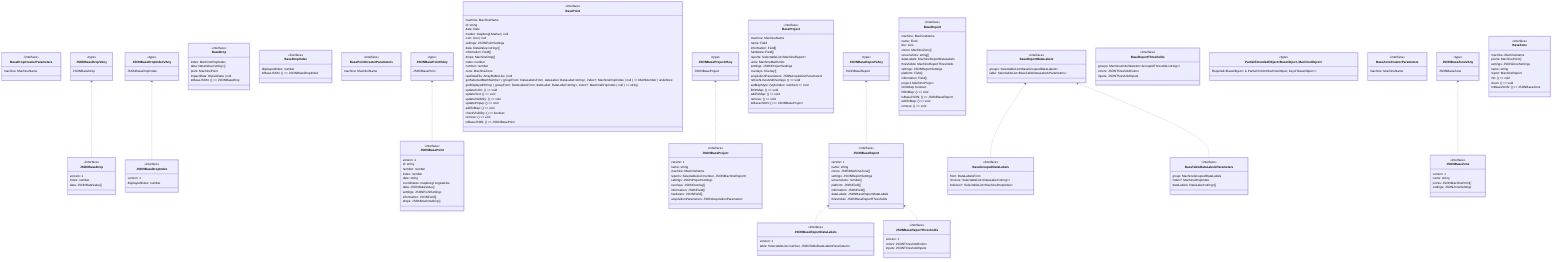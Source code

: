 classDiagram
class BaseDropCreatorParameters {
  <<interface>>
  machine: MachineName
}



class JSONBaseDropVAny {
  <<type>>
  JSONBaseDrop
}
JSONBaseDropVAny <.. JSONBaseDrop


class JSONBaseDrop {
  <<interface>>
  version: 1
  index: number
  data: JSONDataValue[]
}



class JSONBaseDropIndexVAny {
  <<type>>
  JSONBaseDropIndex
}
JSONBaseDropIndexVAny <.. JSONBaseDropIndex


class JSONBaseDropIndex {
  <<interface>>
  version: 1
  displayedIndex: number
}



class BaseDrop {
  <<interface>>
  index: MachineDropIndex
  data: DataValue#60;string#62;[]
  point: MachinePoint
  impactData: ImpactData | null
  toBaseJSON: #40;#41; =#62; JSONBaseDrop
}



class BaseDropIndex {
  <<interface>>
  displayedIndex: number
  toBaseJSON: #40;#41; =#62; JSONBaseDropIndex
}



class BasePointCreatorParameters {
  <<interface>>
  machine: MachineName
}



class JSONBasePointVAny {
  <<type>>
  JSONBasePoint
}
JSONBasePointVAny <.. JSONBasePoint


class JSONBasePoint {
  <<interface>>
  version: 1
  id: string
  number: number
  index: number
  date: string
  coordinates: mapboxgl.LngLatLike
  data: JSONDataValue[]
  settings: JSONPointSettings
  information: JSONField[]
  drops: JSONMachineDrop[]
}



class BasePoint {
  <<interface>>
  machine: MachineName
  id: string
  date: Date
  marker: mapboxgl.Marker | null
  icon: Icon | null
  settings: JSONPointSettings
  data: DataValue#60;string#62;[]
  information: Field[]
  drops: MachineDrop[]
  index: number
  number: number
  zone: MachineZone
  rawDataFile: ArrayBufferLike | null
  getSelectedMathNumber: #40;     groupFrom: DataLabelsFrom,     dataLabel: DataLabel#60;string#62;,     index?: MachineDropIndex | null   #41; =#62; MathNumber | undefined
  getDisplayedString: #40;     groupFrom: DataLabelsFrom,     dataLabel: DataLabel#60;string#62;,     index?: MachineDropIndex | null   #41; =#62; string
  updateColor: #40;#41; =#62; void
  updateText: #40;#41; =#62; void
  updateVisibility: #40;#41; =#62; void
  updatePopup: #40;#41; =#62; void
  addToMap: #40;#41; =#62; void
  checkVisibility: #40;#41; =#62; boolean
  remove: #40;#41; =#62; void
  toBaseJSON: #40;#41; =#62; JSONBasePoint
}



class JSONBaseProjectVAny {
  <<type>>
  JSONBaseProject
}
JSONBaseProjectVAny <.. JSONBaseProject


class JSONBaseProject {
  <<interface>>
  version: 1
  name: string
  machine: MachineName
  reports: SelectableList#60;number, JSONMachineReport#62;
  settings: JSONProjectSettings
  overlays: JSONOverlay[]
  information: JSONField[]
  hardware: JSONField[]
  acquisitionParameters: JSONAcquisitionParameters
}



class BaseProject {
  <<interface>>
  machine: MachineName
  name: Field
  information: Field[]
  hardware: Field[]
  reports: SelectableList#60;MachineReport#62;
  units: MachineMathUnits
  settings: JSONProjectSettings
  overlays: Overlay[]
  acquisitionParameters: JSONAcquisitionParameters
  refreshLinesAndOverlays: #40;#41; =#62; void
  setMapStyle: #40;styleIndex: number#41; =#62; void
  fitOnMap: #40;#41; =#62; void
  addToMap: #40;#41; =#62; void
  remove: #40;#41; =#62; void
  toBaseJSON: #40;#41; =#62; JSONBaseProject
}



class JSONBaseReportVAny {
  <<type>>
  JSONBaseReport
}
JSONBaseReportVAny <.. JSONBaseReport


class JSONBaseReport {
  <<interface>>
  version: 1
  name: string
  zones: JSONMachineZone[]
  settings: JSONReportSettings
  screenshots: number[]
  platform: JSONField[]
  information: JSONField[]
  dataLabels: JSONBaseReportDataLabels
  thresholds: JSONBaseReportThresholds
}
JSONBaseReport <.. JSONBaseReportDataLabels
JSONBaseReport <.. JSONBaseReportThresholds


class JSONBaseReportDataLabels {
  <<interface>>
  version: 1
  table: SelectableList#60;number, JSONTableDataLabelsParameters#62;
}



class JSONBaseReportThresholds {
  <<interface>>
  version: 1
  colors: JSONThresholdColors
  inputs: JSONThresholdInputs
}



class BaseReport {
  <<interface>>
  machine: MachineName
  name: Field
  line: Line
  zones: MachineZone[]
  screenshots: string[]
  dataLabels: MachineReportDataLabels
  thresholds: MachineReportThresholds
  settings: JSONReportSettings
  platform: Field[]
  information: Field[]
  project: MachineProject
  isOnMap: boolean
  fitOnMap: #40;#41; =#62; void
  toBaseJSON: #40;#41; =#62; JSONBaseReport
  addToMap: #40;#41; =#62; void
  remove: #40;#41; =#62; void
}



class BaseReportDataLabels {
  <<interface>>
  groups: SelectableList#60;BaseGroupedDataLabels#62;
  table: SelectableList#60;BaseTableDataLabelsParameters#62;
}
BaseReportDataLabels <.. BaseGroupedDataLabels
BaseReportDataLabels <.. BaseTableDataLabelsParameters


class BaseGroupedDataLabels {
  <<interface>>
  from: DataLabelsFrom
  choices: SelectableList#60;DataLabel#60;string#62;#62;
  indexes?: SelectableList#60;MachineDropIndex#62;
}



class BaseTableDataLabelsParameters {
  <<interface>>
  group: MachineGroupedDataLabels
  index?: MachineDropIndex
  dataLabels: DataLabel#60;string#62;[]
}



class BaseReportThresholds {
  <<interface>>
  groups: MachineUnitsSkeleton#60;GroupedThresolds#60;string#62;#62;
  colors: JSONThresholdColors
  inputs: JSONThresholdInputs
}



class PartialExtendedObject~BaseObject, MachineObject~ {
  <<type>>
  Required#60;BaseObject#62; &   Partial#60;Omit#60;MachineObject, keyof BaseObject#62;#62;
}



class BaseZoneCreatorParameters {
  <<interface>>
  machine: MachineName
}



class JSONBaseZoneVAny {
  <<type>>
  JSONBaseZone
}
JSONBaseZoneVAny <.. JSONBaseZone


class JSONBaseZone {
  <<interface>>
  version: 1
  name: string
  points: JSONMachinePoint[]
  settings: JSONZoneSettings
}



class BaseZone {
  <<interface>>
  machine: MachineName
  points: MachinePoint[]
  settings: JSONZoneSettings
  name: string
  report: MachineReport
  init: #40;#41; =#62; void
  clean: #40;#41; =#62; void
  toBaseJSON: #40;#41; =#62; JSONBaseZone
}
